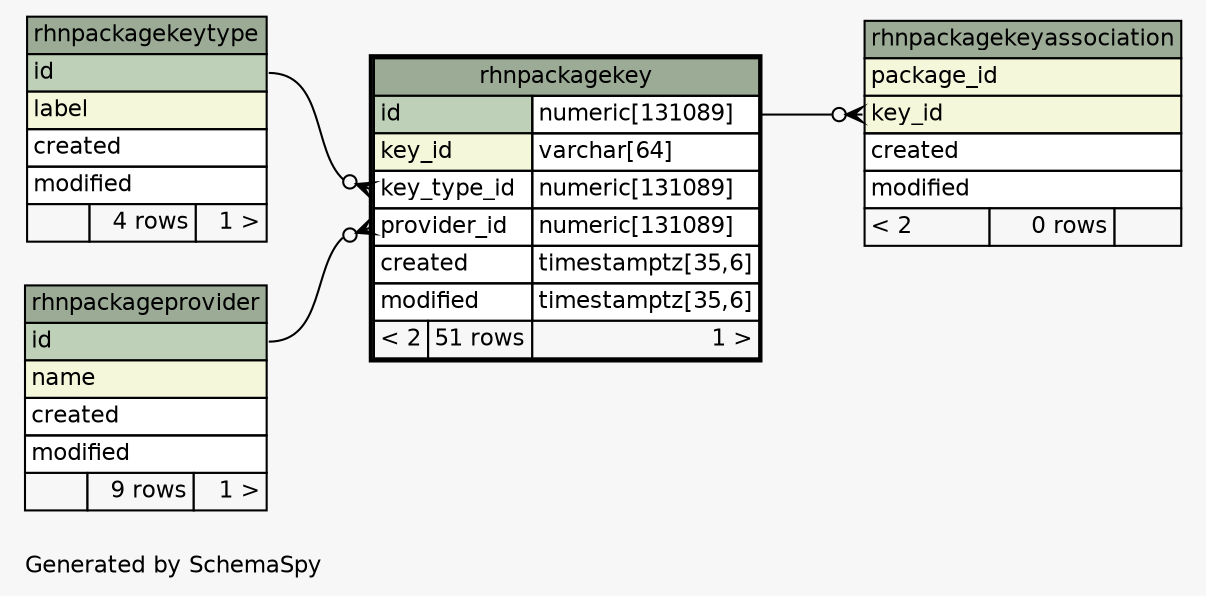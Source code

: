 // dot 2.26.0 on Linux 2.6.32-696.6.3.el6.x86_64
// SchemaSpy rev 590
digraph "oneDegreeRelationshipsDiagram" {
  graph [
    rankdir="RL"
    bgcolor="#f7f7f7"
    label="\nGenerated by SchemaSpy"
    labeljust="l"
    nodesep="0.18"
    ranksep="0.46"
    fontname="Helvetica"
    fontsize="11"
  ];
  node [
    fontname="Helvetica"
    fontsize="11"
    shape="plaintext"
  ];
  edge [
    arrowsize="0.8"
  ];
  "rhnpackagekey":"key_type_id":w -> "rhnpackagekeytype":"id":e [arrowhead=none dir=back arrowtail=crowodot];
  "rhnpackagekey":"provider_id":w -> "rhnpackageprovider":"id":e [arrowhead=none dir=back arrowtail=crowodot];
  "rhnpackagekeyassociation":"key_id":w -> "rhnpackagekey":"id.type":e [arrowhead=none dir=back arrowtail=crowodot];
  "rhnpackagekey" [
    label=<
    <TABLE BORDER="2" CELLBORDER="1" CELLSPACING="0" BGCOLOR="#ffffff">
      <TR><TD COLSPAN="3" BGCOLOR="#9bab96" ALIGN="CENTER">rhnpackagekey</TD></TR>
      <TR><TD PORT="id" COLSPAN="2" BGCOLOR="#bed1b8" ALIGN="LEFT">id</TD><TD PORT="id.type" ALIGN="LEFT">numeric[131089]</TD></TR>
      <TR><TD PORT="key_id" COLSPAN="2" BGCOLOR="#f4f7da" ALIGN="LEFT">key_id</TD><TD PORT="key_id.type" ALIGN="LEFT">varchar[64]</TD></TR>
      <TR><TD PORT="key_type_id" COLSPAN="2" ALIGN="LEFT">key_type_id</TD><TD PORT="key_type_id.type" ALIGN="LEFT">numeric[131089]</TD></TR>
      <TR><TD PORT="provider_id" COLSPAN="2" ALIGN="LEFT">provider_id</TD><TD PORT="provider_id.type" ALIGN="LEFT">numeric[131089]</TD></TR>
      <TR><TD PORT="created" COLSPAN="2" ALIGN="LEFT">created</TD><TD PORT="created.type" ALIGN="LEFT">timestamptz[35,6]</TD></TR>
      <TR><TD PORT="modified" COLSPAN="2" ALIGN="LEFT">modified</TD><TD PORT="modified.type" ALIGN="LEFT">timestamptz[35,6]</TD></TR>
      <TR><TD ALIGN="LEFT" BGCOLOR="#f7f7f7">&lt; 2</TD><TD ALIGN="RIGHT" BGCOLOR="#f7f7f7">51 rows</TD><TD ALIGN="RIGHT" BGCOLOR="#f7f7f7">1 &gt;</TD></TR>
    </TABLE>>
    URL="rhnpackagekey.html"
    tooltip="rhnpackagekey"
  ];
  "rhnpackagekeyassociation" [
    label=<
    <TABLE BORDER="0" CELLBORDER="1" CELLSPACING="0" BGCOLOR="#ffffff">
      <TR><TD COLSPAN="3" BGCOLOR="#9bab96" ALIGN="CENTER">rhnpackagekeyassociation</TD></TR>
      <TR><TD PORT="package_id" COLSPAN="3" BGCOLOR="#f4f7da" ALIGN="LEFT">package_id</TD></TR>
      <TR><TD PORT="key_id" COLSPAN="3" BGCOLOR="#f4f7da" ALIGN="LEFT">key_id</TD></TR>
      <TR><TD PORT="created" COLSPAN="3" ALIGN="LEFT">created</TD></TR>
      <TR><TD PORT="modified" COLSPAN="3" ALIGN="LEFT">modified</TD></TR>
      <TR><TD ALIGN="LEFT" BGCOLOR="#f7f7f7">&lt; 2</TD><TD ALIGN="RIGHT" BGCOLOR="#f7f7f7">0 rows</TD><TD ALIGN="RIGHT" BGCOLOR="#f7f7f7">  </TD></TR>
    </TABLE>>
    URL="rhnpackagekeyassociation.html"
    tooltip="rhnpackagekeyassociation"
  ];
  "rhnpackagekeytype" [
    label=<
    <TABLE BORDER="0" CELLBORDER="1" CELLSPACING="0" BGCOLOR="#ffffff">
      <TR><TD COLSPAN="3" BGCOLOR="#9bab96" ALIGN="CENTER">rhnpackagekeytype</TD></TR>
      <TR><TD PORT="id" COLSPAN="3" BGCOLOR="#bed1b8" ALIGN="LEFT">id</TD></TR>
      <TR><TD PORT="label" COLSPAN="3" BGCOLOR="#f4f7da" ALIGN="LEFT">label</TD></TR>
      <TR><TD PORT="created" COLSPAN="3" ALIGN="LEFT">created</TD></TR>
      <TR><TD PORT="modified" COLSPAN="3" ALIGN="LEFT">modified</TD></TR>
      <TR><TD ALIGN="LEFT" BGCOLOR="#f7f7f7">  </TD><TD ALIGN="RIGHT" BGCOLOR="#f7f7f7">4 rows</TD><TD ALIGN="RIGHT" BGCOLOR="#f7f7f7">1 &gt;</TD></TR>
    </TABLE>>
    URL="rhnpackagekeytype.html"
    tooltip="rhnpackagekeytype"
  ];
  "rhnpackageprovider" [
    label=<
    <TABLE BORDER="0" CELLBORDER="1" CELLSPACING="0" BGCOLOR="#ffffff">
      <TR><TD COLSPAN="3" BGCOLOR="#9bab96" ALIGN="CENTER">rhnpackageprovider</TD></TR>
      <TR><TD PORT="id" COLSPAN="3" BGCOLOR="#bed1b8" ALIGN="LEFT">id</TD></TR>
      <TR><TD PORT="name" COLSPAN="3" BGCOLOR="#f4f7da" ALIGN="LEFT">name</TD></TR>
      <TR><TD PORT="created" COLSPAN="3" ALIGN="LEFT">created</TD></TR>
      <TR><TD PORT="modified" COLSPAN="3" ALIGN="LEFT">modified</TD></TR>
      <TR><TD ALIGN="LEFT" BGCOLOR="#f7f7f7">  </TD><TD ALIGN="RIGHT" BGCOLOR="#f7f7f7">9 rows</TD><TD ALIGN="RIGHT" BGCOLOR="#f7f7f7">1 &gt;</TD></TR>
    </TABLE>>
    URL="rhnpackageprovider.html"
    tooltip="rhnpackageprovider"
  ];
}

